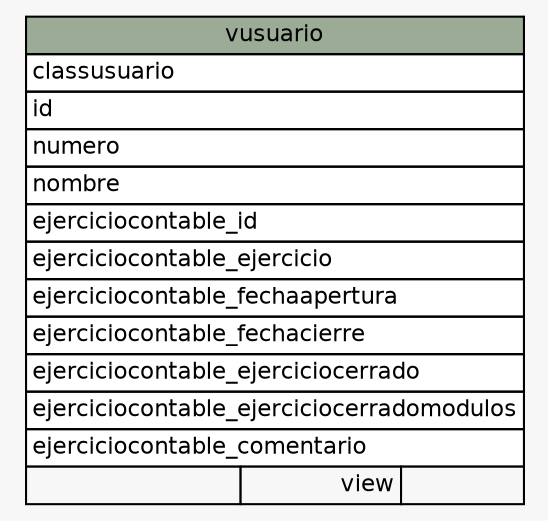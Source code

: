 // dot 2.2.1 on Windows 10 10.0
// SchemaSpy rev 590
digraph "vusuario" {
  graph [
    rankdir="RL"
    bgcolor="#f7f7f7"
    nodesep="0.18"
    ranksep="0.46"
    fontname="Helvetica"
    fontsize="11"
  ];
  node [
    fontname="Helvetica"
    fontsize="11"
    shape="plaintext"
  ];
  edge [
    arrowsize="0.8"
  ];
  "vusuario" [
    label=<
    <TABLE BORDER="0" CELLBORDER="1" CELLSPACING="0" BGCOLOR="#ffffff">
      <TR><TD COLSPAN="3" BGCOLOR="#9bab96" ALIGN="CENTER">vusuario</TD></TR>
      <TR><TD PORT="classusuario" COLSPAN="3" ALIGN="LEFT">classusuario</TD></TR>
      <TR><TD PORT="id" COLSPAN="3" ALIGN="LEFT">id</TD></TR>
      <TR><TD PORT="numero" COLSPAN="3" ALIGN="LEFT">numero</TD></TR>
      <TR><TD PORT="nombre" COLSPAN="3" ALIGN="LEFT">nombre</TD></TR>
      <TR><TD PORT="ejerciciocontable_id" COLSPAN="3" ALIGN="LEFT">ejerciciocontable_id</TD></TR>
      <TR><TD PORT="ejerciciocontable_ejercicio" COLSPAN="3" ALIGN="LEFT">ejerciciocontable_ejercicio</TD></TR>
      <TR><TD PORT="ejerciciocontable_fechaapertura" COLSPAN="3" ALIGN="LEFT">ejerciciocontable_fechaapertura</TD></TR>
      <TR><TD PORT="ejerciciocontable_fechacierre" COLSPAN="3" ALIGN="LEFT">ejerciciocontable_fechacierre</TD></TR>
      <TR><TD PORT="ejerciciocontable_ejerciciocerrado" COLSPAN="3" ALIGN="LEFT">ejerciciocontable_ejerciciocerrado</TD></TR>
      <TR><TD PORT="ejerciciocontable_ejerciciocerradomodulos" COLSPAN="3" ALIGN="LEFT">ejerciciocontable_ejerciciocerradomodulos</TD></TR>
      <TR><TD PORT="ejerciciocontable_comentario" COLSPAN="3" ALIGN="LEFT">ejerciciocontable_comentario</TD></TR>
      <TR><TD ALIGN="LEFT" BGCOLOR="#f7f7f7">  </TD><TD ALIGN="RIGHT" BGCOLOR="#f7f7f7">view</TD><TD ALIGN="RIGHT" BGCOLOR="#f7f7f7">  </TD></TR>
    </TABLE>>
    URL="tables/vusuario.html"
    tooltip="vusuario"
  ];
}
